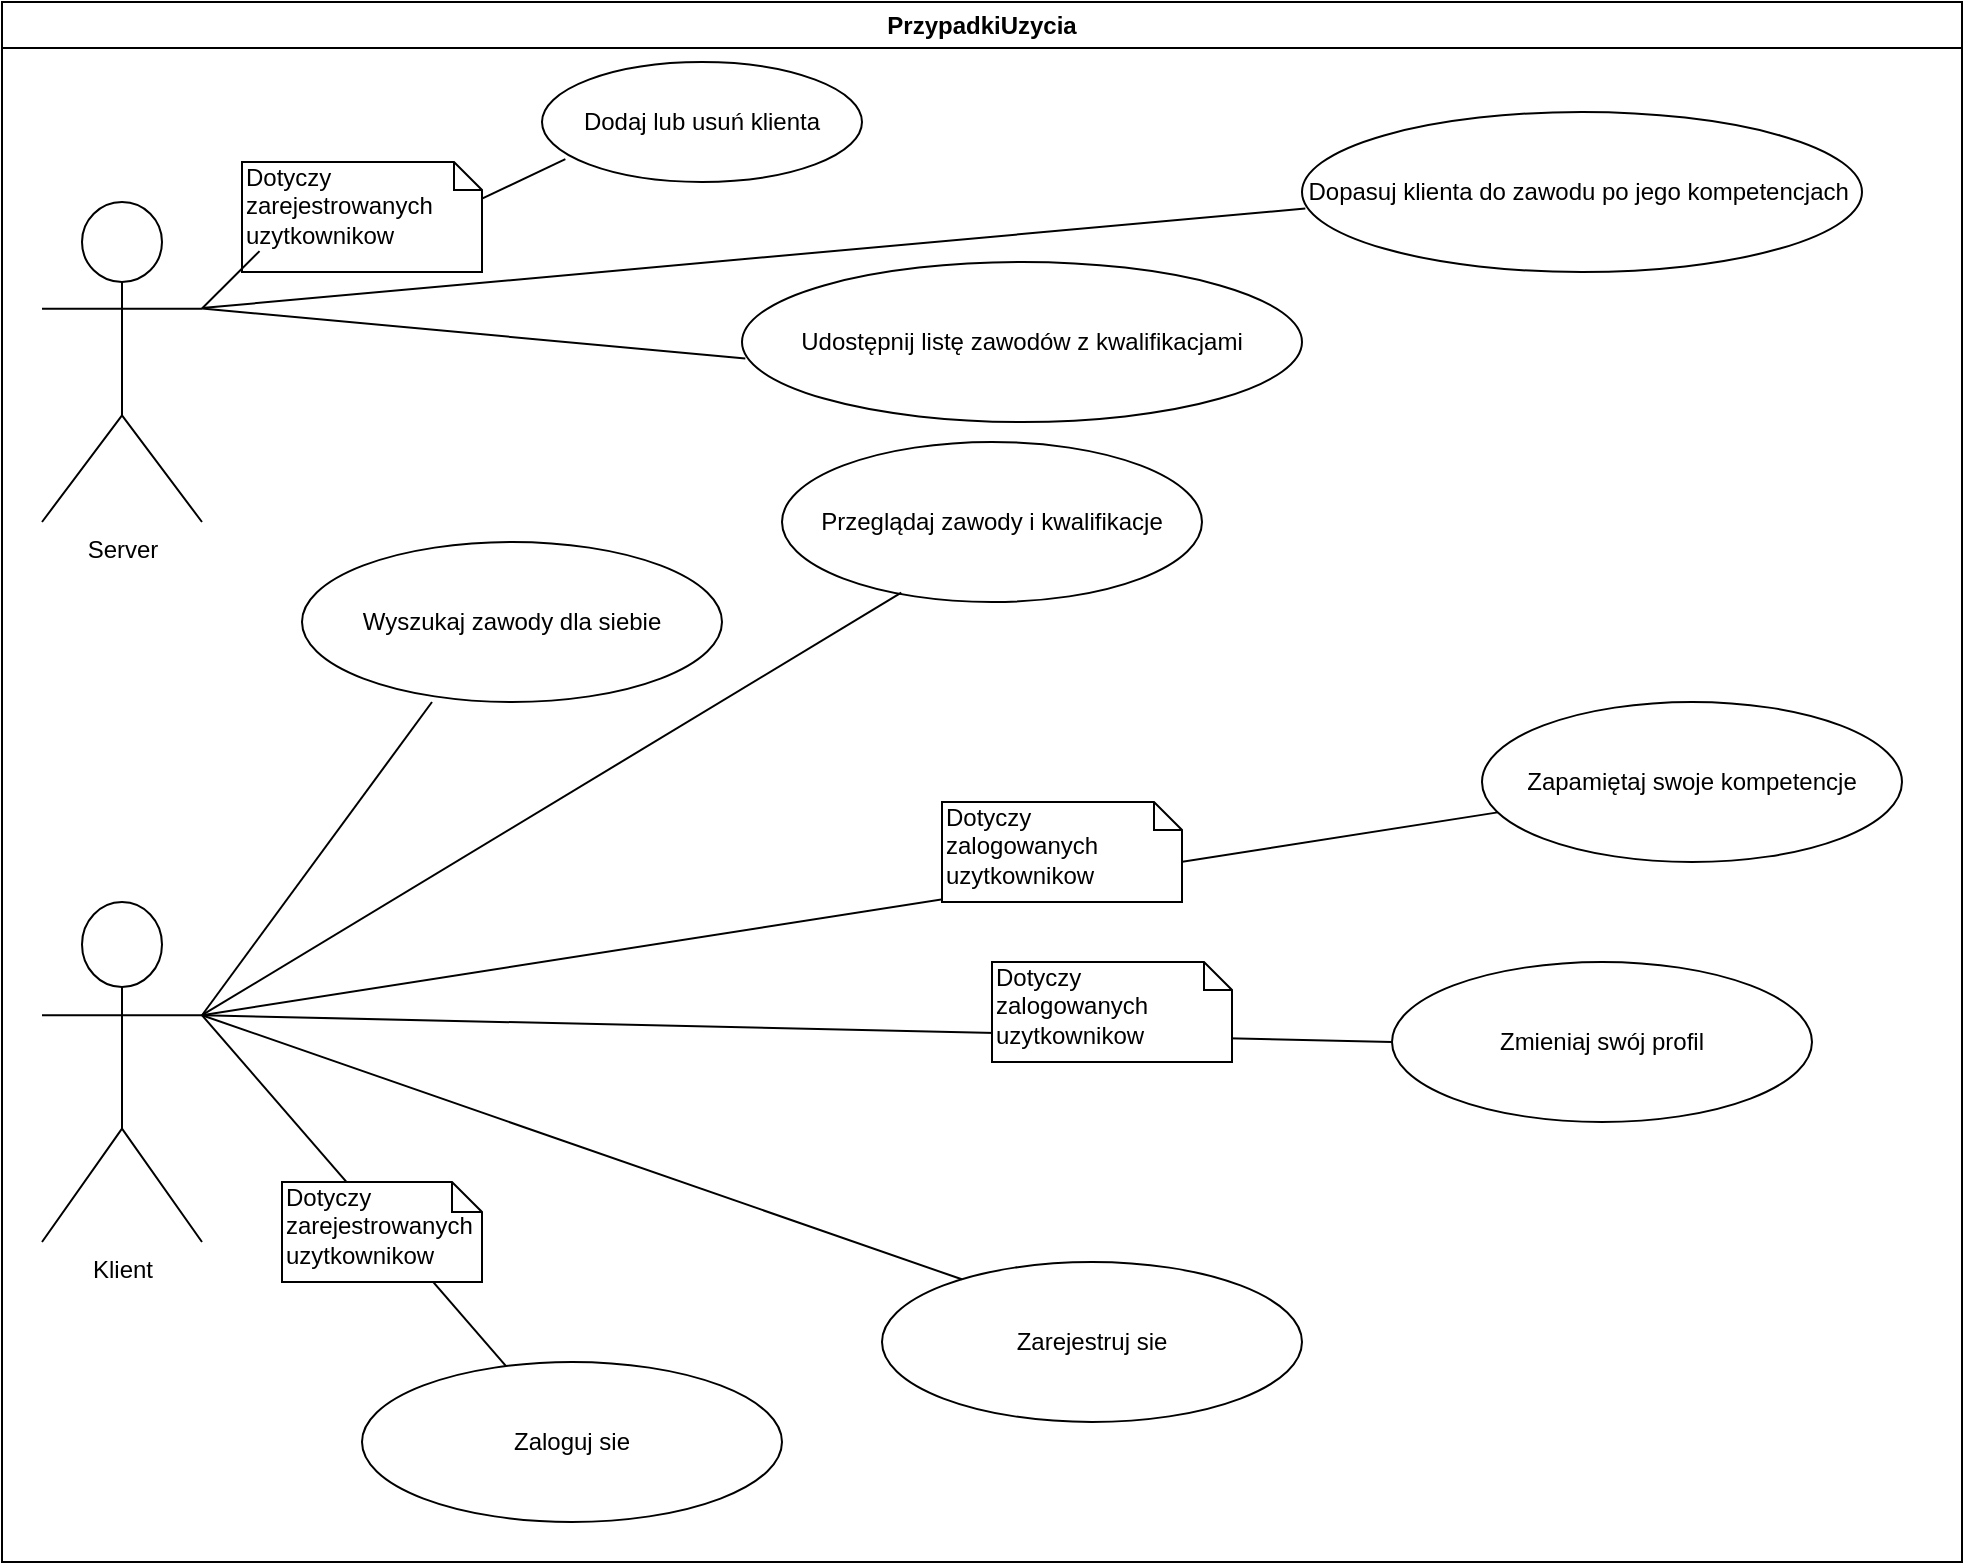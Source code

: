 <mxfile version="13.9.9" type="github"><diagram name="Page-1" id="e7e014a7-5840-1c2e-5031-d8a46d1fe8dd"><mxGraphModel dx="1038" dy="548" grid="1" gridSize="10" guides="1" tooltips="1" connect="1" arrows="1" fold="1" page="1" pageScale="1" pageWidth="1169" pageHeight="826" background="#ffffff" math="0" shadow="0"><root><mxCell id="0"/><mxCell id="1" parent="0"/><mxCell id="2" value="PrzypadkiUzycia" style="swimlane;whiteSpace=wrap" parent="1" vertex="1"><mxGeometry x="30" y="30" width="980" height="780" as="geometry"/></mxCell><mxCell id="5WoeiX4r0hxo1bg6bNLd-41" value="Server&lt;br&gt;" style="shape=umlActor;verticalLabelPosition=bottom;verticalAlign=top;html=1;outlineConnect=0;" parent="2" vertex="1"><mxGeometry x="20" y="100" width="80" height="160" as="geometry"/></mxCell><mxCell id="5WoeiX4r0hxo1bg6bNLd-42" value="Klient&lt;br&gt;" style="shape=umlActor;verticalLabelPosition=bottom;verticalAlign=top;html=1;outlineConnect=0;" parent="2" vertex="1"><mxGeometry x="20" y="450" width="80" height="170" as="geometry"/></mxCell><mxCell id="5WoeiX4r0hxo1bg6bNLd-44" value="Dodaj lub usuń klienta" style="ellipse;whiteSpace=wrap;html=1;" parent="2" vertex="1"><mxGeometry x="270" y="30" width="160" height="60" as="geometry"/></mxCell><mxCell id="5WoeiX4r0hxo1bg6bNLd-45" value="" style="endArrow=none;html=1;entryX=0.073;entryY=0.81;entryDx=0;entryDy=0;entryPerimeter=0;exitX=1;exitY=0.333;exitDx=0;exitDy=0;exitPerimeter=0;" parent="2" source="5WoeiX4r0hxo1bg6bNLd-46" target="5WoeiX4r0hxo1bg6bNLd-44" edge="1"><mxGeometry width="50" height="50" relative="1" as="geometry"><mxPoint x="120" y="150" as="sourcePoint"/><mxPoint x="170" y="100" as="targetPoint"/></mxGeometry></mxCell><mxCell id="5WoeiX4r0hxo1bg6bNLd-46" value="Dotyczy zarejestrowanych uzytkownikow&lt;br&gt;" style="shape=note;whiteSpace=wrap;html=1;size=14;verticalAlign=top;align=left;spacingTop=-6;" parent="2" vertex="1"><mxGeometry x="120" y="80" width="120" height="55" as="geometry"/></mxCell><mxCell id="5WoeiX4r0hxo1bg6bNLd-47" value="" style="endArrow=none;html=1;entryX=0.073;entryY=0.81;entryDx=0;entryDy=0;entryPerimeter=0;exitX=1;exitY=0.333;exitDx=0;exitDy=0;exitPerimeter=0;" parent="2" source="5WoeiX4r0hxo1bg6bNLd-41" target="5WoeiX4r0hxo1bg6bNLd-46" edge="1"><mxGeometry width="50" height="50" relative="1" as="geometry"><mxPoint x="180" y="213.333" as="sourcePoint"/><mxPoint x="291.68" y="148.6" as="targetPoint"/></mxGeometry></mxCell><mxCell id="5WoeiX4r0hxo1bg6bNLd-48" value="Dopasuj klienta do zawodu po jego kompetencjach&amp;nbsp;" style="ellipse;whiteSpace=wrap;html=1;" parent="2" vertex="1"><mxGeometry x="650" y="55" width="280" height="80" as="geometry"/></mxCell><mxCell id="5WoeiX4r0hxo1bg6bNLd-49" value="" style="endArrow=none;html=1;entryX=0.006;entryY=0.603;entryDx=0;entryDy=0;entryPerimeter=0;" parent="2" target="5WoeiX4r0hxo1bg6bNLd-48" edge="1"><mxGeometry width="50" height="50" relative="1" as="geometry"><mxPoint x="100" y="153" as="sourcePoint"/><mxPoint x="470" y="100" as="targetPoint"/></mxGeometry></mxCell><mxCell id="5WoeiX4r0hxo1bg6bNLd-53" value="Wyszukaj zawody dla siebie" style="ellipse;whiteSpace=wrap;html=1;align=center;newEdgeStyle={&quot;edgeStyle&quot;:&quot;entityRelationEdgeStyle&quot;,&quot;startArrow&quot;:&quot;none&quot;,&quot;endArrow&quot;:&quot;none&quot;,&quot;segment&quot;:10,&quot;curved&quot;:1};treeFolding=1;treeMoving=1;" parent="2" vertex="1"><mxGeometry x="150" y="270" width="210" height="80" as="geometry"/></mxCell><mxCell id="5WoeiX4r0hxo1bg6bNLd-56" value="Zapamiętaj swoje kompetencje" style="ellipse;whiteSpace=wrap;html=1;align=center;newEdgeStyle={&quot;edgeStyle&quot;:&quot;entityRelationEdgeStyle&quot;,&quot;startArrow&quot;:&quot;none&quot;,&quot;endArrow&quot;:&quot;none&quot;,&quot;segment&quot;:10,&quot;curved&quot;:1};treeFolding=1;treeMoving=1;" parent="2" vertex="1"><mxGeometry x="740" y="350" width="210" height="80" as="geometry"/></mxCell><mxCell id="5WoeiX4r0hxo1bg6bNLd-74" value="Przeglądaj zawody i kwalifikacje" style="ellipse;whiteSpace=wrap;html=1;align=center;newEdgeStyle={&quot;edgeStyle&quot;:&quot;entityRelationEdgeStyle&quot;,&quot;startArrow&quot;:&quot;none&quot;,&quot;endArrow&quot;:&quot;none&quot;,&quot;segment&quot;:10,&quot;curved&quot;:1};treeFolding=1;treeMoving=1;" parent="2" vertex="1"><mxGeometry x="390" y="220" width="210" height="80" as="geometry"/></mxCell><mxCell id="5WoeiX4r0hxo1bg6bNLd-101" value="Zmieniaj swój profil" style="ellipse;whiteSpace=wrap;html=1;align=center;newEdgeStyle={&quot;edgeStyle&quot;:&quot;entityRelationEdgeStyle&quot;,&quot;startArrow&quot;:&quot;none&quot;,&quot;endArrow&quot;:&quot;none&quot;,&quot;segment&quot;:10,&quot;curved&quot;:1};treeFolding=1;treeMoving=1;" parent="2" vertex="1"><mxGeometry x="695" y="480" width="210" height="80" as="geometry"/></mxCell><mxCell id="5WoeiX4r0hxo1bg6bNLd-110" value="Zarejestruj sie" style="ellipse;whiteSpace=wrap;html=1;align=center;newEdgeStyle={&quot;edgeStyle&quot;:&quot;entityRelationEdgeStyle&quot;,&quot;startArrow&quot;:&quot;none&quot;,&quot;endArrow&quot;:&quot;none&quot;,&quot;segment&quot;:10,&quot;curved&quot;:1};treeFolding=1;treeMoving=1;" parent="2" vertex="1"><mxGeometry x="440" y="630" width="210" height="80" as="geometry"/></mxCell><mxCell id="5WoeiX4r0hxo1bg6bNLd-111" value="Zaloguj sie" style="ellipse;whiteSpace=wrap;html=1;align=center;newEdgeStyle={&quot;edgeStyle&quot;:&quot;entityRelationEdgeStyle&quot;,&quot;startArrow&quot;:&quot;none&quot;,&quot;endArrow&quot;:&quot;none&quot;,&quot;segment&quot;:10,&quot;curved&quot;:1};treeFolding=1;treeMoving=1;" parent="2" vertex="1"><mxGeometry x="180" y="680" width="210" height="80" as="geometry"/></mxCell><mxCell id="JBJriOTDXwCMT_v1kKaM-30" value="" style="endArrow=none;html=1;exitX=1;exitY=0.333;exitDx=0;exitDy=0;exitPerimeter=0;" parent="2" source="5WoeiX4r0hxo1bg6bNLd-42" edge="1"><mxGeometry width="50" height="50" relative="1" as="geometry"><mxPoint x="165" y="400" as="sourcePoint"/><mxPoint x="215" y="350" as="targetPoint"/></mxGeometry></mxCell><mxCell id="JBJriOTDXwCMT_v1kKaM-31" value="" style="endArrow=none;html=1;exitX=1;exitY=0.333;exitDx=0;exitDy=0;exitPerimeter=0;entryX=0.284;entryY=0.942;entryDx=0;entryDy=0;entryPerimeter=0;" parent="2" source="5WoeiX4r0hxo1bg6bNLd-42" target="5WoeiX4r0hxo1bg6bNLd-74" edge="1"><mxGeometry width="50" height="50" relative="1" as="geometry"><mxPoint x="240" y="450" as="sourcePoint"/><mxPoint x="290" y="400" as="targetPoint"/></mxGeometry></mxCell><mxCell id="JBJriOTDXwCMT_v1kKaM-32" value="" style="endArrow=none;html=1;exitX=1;exitY=0.333;exitDx=0;exitDy=0;exitPerimeter=0;" parent="2" source="5WoeiX4r0hxo1bg6bNLd-42" target="5WoeiX4r0hxo1bg6bNLd-56" edge="1"><mxGeometry width="50" height="50" relative="1" as="geometry"><mxPoint x="260" y="490" as="sourcePoint"/><mxPoint x="310" y="440" as="targetPoint"/></mxGeometry></mxCell><mxCell id="5WoeiX4r0hxo1bg6bNLd-112" value="Dotyczy zalogowanych uzytkownikow" style="shape=note;whiteSpace=wrap;html=1;size=14;verticalAlign=top;align=left;spacingTop=-6;" parent="2" vertex="1"><mxGeometry x="470" y="400" width="120" height="50" as="geometry"/></mxCell><mxCell id="JBJriOTDXwCMT_v1kKaM-33" value="" style="endArrow=none;html=1;exitX=1;exitY=0.333;exitDx=0;exitDy=0;exitPerimeter=0;entryX=0;entryY=0.5;entryDx=0;entryDy=0;" parent="2" source="5WoeiX4r0hxo1bg6bNLd-42" target="5WoeiX4r0hxo1bg6bNLd-101" edge="1"><mxGeometry width="50" height="50" relative="1" as="geometry"><mxPoint x="300" y="550" as="sourcePoint"/><mxPoint x="350" y="500" as="targetPoint"/></mxGeometry></mxCell><mxCell id="JBJriOTDXwCMT_v1kKaM-27" value="Dotyczy zalogowanych uzytkownikow" style="shape=note;whiteSpace=wrap;html=1;size=14;verticalAlign=top;align=left;spacingTop=-6;" parent="2" vertex="1"><mxGeometry x="495" y="480" width="120" height="50" as="geometry"/></mxCell><mxCell id="JBJriOTDXwCMT_v1kKaM-34" value="" style="endArrow=none;html=1;exitX=1;exitY=0.333;exitDx=0;exitDy=0;exitPerimeter=0;entryX=0.19;entryY=0.108;entryDx=0;entryDy=0;entryPerimeter=0;" parent="2" source="5WoeiX4r0hxo1bg6bNLd-42" target="5WoeiX4r0hxo1bg6bNLd-110" edge="1"><mxGeometry width="50" height="50" relative="1" as="geometry"><mxPoint x="300" y="590" as="sourcePoint"/><mxPoint x="350" y="540" as="targetPoint"/></mxGeometry></mxCell><mxCell id="JBJriOTDXwCMT_v1kKaM-35" value="" style="endArrow=none;html=1;entryX=1;entryY=0.333;entryDx=0;entryDy=0;entryPerimeter=0;" parent="2" source="5WoeiX4r0hxo1bg6bNLd-111" target="5WoeiX4r0hxo1bg6bNLd-42" edge="1"><mxGeometry width="50" height="50" relative="1" as="geometry"><mxPoint x="150" y="580" as="sourcePoint"/><mxPoint x="200" y="530" as="targetPoint"/></mxGeometry></mxCell><mxCell id="5WoeiX4r0hxo1bg6bNLd-113" value="Dotyczy zarejestrowanych uzytkownikow&lt;br&gt;" style="shape=note;whiteSpace=wrap;html=1;size=15;verticalAlign=top;align=left;spacingTop=-6;" parent="2" vertex="1"><mxGeometry x="140" y="590" width="100" height="50" as="geometry"/></mxCell><mxCell id="Kn9ss_687-xIakIYG32u-3" value="Udostępnij listę zawodów z kwalifikacjami" style="ellipse;whiteSpace=wrap;html=1;" vertex="1" parent="2"><mxGeometry x="370" y="130" width="280" height="80" as="geometry"/></mxCell><mxCell id="Kn9ss_687-xIakIYG32u-4" value="" style="endArrow=none;html=1;entryX=0.006;entryY=0.603;entryDx=0;entryDy=0;entryPerimeter=0;exitX=1;exitY=0.333;exitDx=0;exitDy=0;exitPerimeter=0;" edge="1" parent="2" target="Kn9ss_687-xIakIYG32u-3" source="5WoeiX4r0hxo1bg6bNLd-41"><mxGeometry width="50" height="50" relative="1" as="geometry"><mxPoint x="110" y="153.333" as="sourcePoint"/><mxPoint x="450" y="165" as="targetPoint"/></mxGeometry></mxCell></root></mxGraphModel></diagram></mxfile>